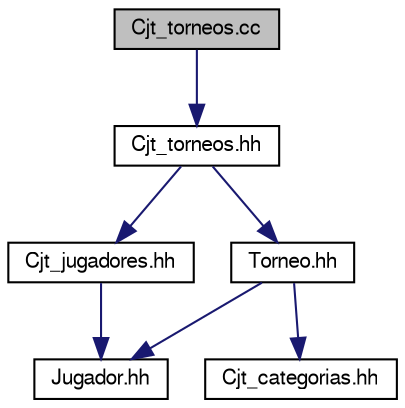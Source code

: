 digraph "Cjt_torneos.cc"
{
 // LATEX_PDF_SIZE
  edge [fontname="FreeSans",fontsize="10",labelfontname="FreeSans",labelfontsize="10"];
  node [fontname="FreeSans",fontsize="10",shape=record];
  Node1 [label="Cjt_torneos.cc",height=0.2,width=0.4,color="black", fillcolor="grey75", style="filled", fontcolor="black",tooltip=" "];
  Node1 -> Node2 [color="midnightblue",fontsize="10",style="solid",fontname="FreeSans"];
  Node2 [label="Cjt_torneos.hh",height=0.2,width=0.4,color="black", fillcolor="white", style="filled",URL="$_cjt__torneos_8hh.html",tooltip="Especificación de la clase Cjt_torneos."];
  Node2 -> Node3 [color="midnightblue",fontsize="10",style="solid",fontname="FreeSans"];
  Node3 [label="Cjt_jugadores.hh",height=0.2,width=0.4,color="black", fillcolor="white", style="filled",URL="$_cjt__jugadores_8hh.html",tooltip="Especificación de la clase Cjt_jugadores."];
  Node3 -> Node4 [color="midnightblue",fontsize="10",style="solid",fontname="FreeSans"];
  Node4 [label="Jugador.hh",height=0.2,width=0.4,color="black", fillcolor="white", style="filled",URL="$_jugador_8hh.html",tooltip="Especificación de la clase Jugador."];
  Node2 -> Node5 [color="midnightblue",fontsize="10",style="solid",fontname="FreeSans"];
  Node5 [label="Torneo.hh",height=0.2,width=0.4,color="black", fillcolor="white", style="filled",URL="$_torneo_8hh.html",tooltip="Especificación de la clase Torneo."];
  Node5 -> Node4 [color="midnightblue",fontsize="10",style="solid",fontname="FreeSans"];
  Node5 -> Node6 [color="midnightblue",fontsize="10",style="solid",fontname="FreeSans"];
  Node6 [label="Cjt_categorias.hh",height=0.2,width=0.4,color="black", fillcolor="white", style="filled",URL="$_cjt__categorias_8hh.html",tooltip="Especificación de la clase Cjt_categorias."];
}
